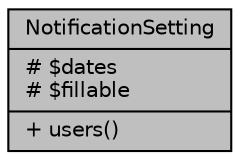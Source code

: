 digraph "NotificationSetting"
{
 // LATEX_PDF_SIZE
  bgcolor="transparent";
  edge [fontname="Helvetica",fontsize="10",labelfontname="Helvetica",labelfontsize="10"];
  node [fontname="Helvetica",fontsize="10",shape=record];
  Node1 [label="{NotificationSetting\n|# $dates\l# $fillable\l|+ users()\l}",height=0.2,width=0.4,color="black", fillcolor="grey75", style="filled", fontcolor="black",tooltip="Datos de configuración de notificaciones."];
}
